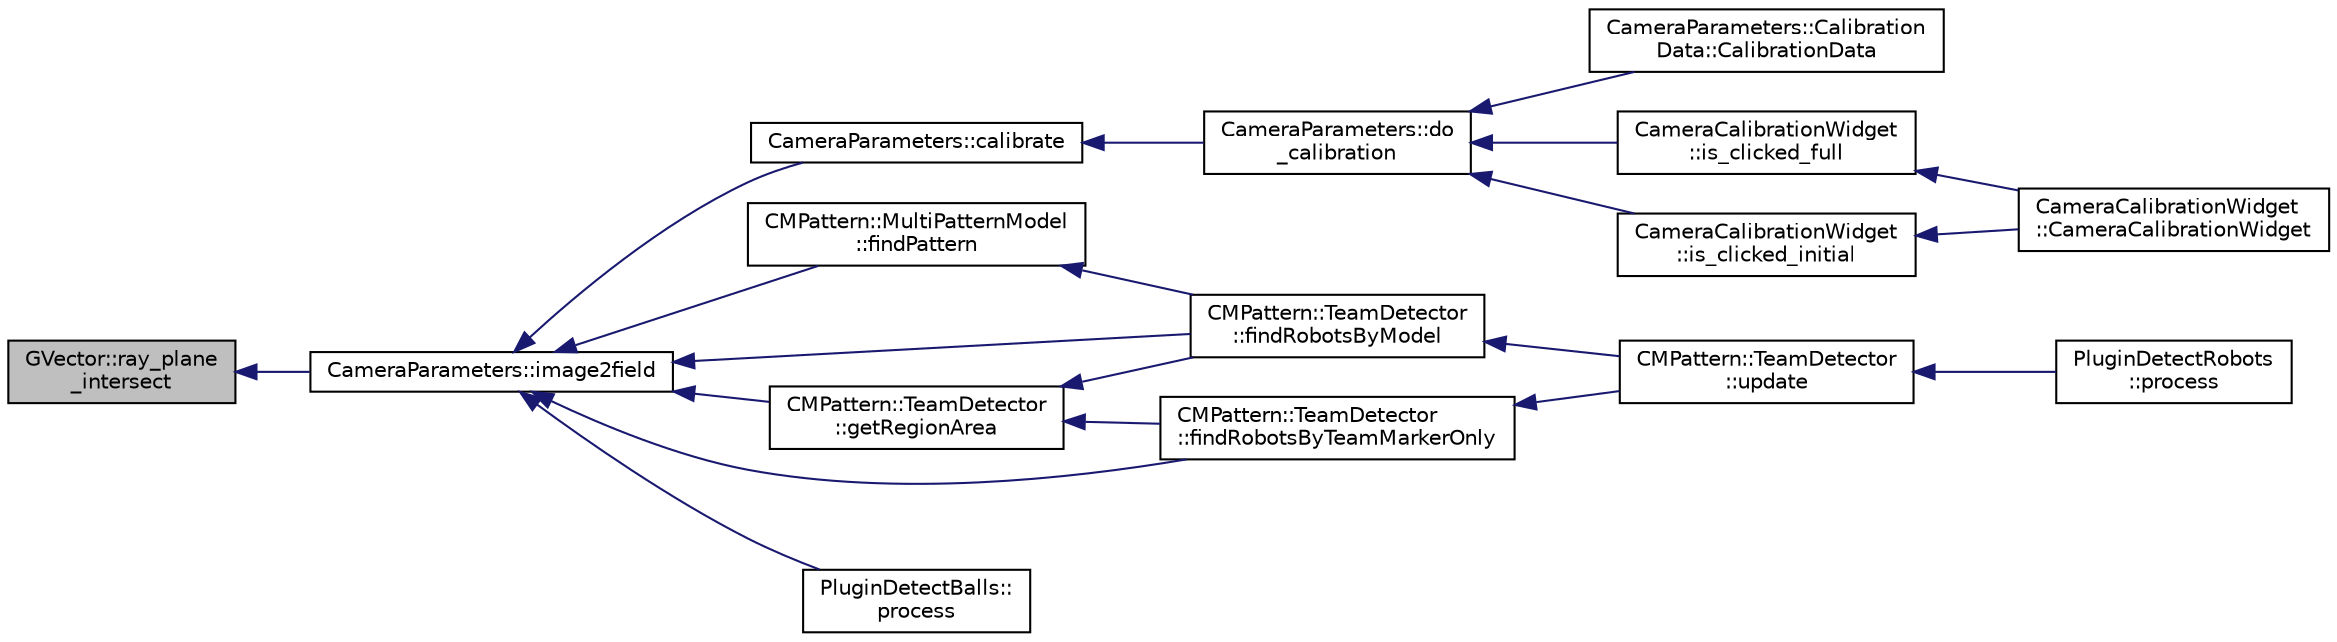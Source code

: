 digraph "GVector::ray_plane_intersect"
{
 // INTERACTIVE_SVG=YES
  edge [fontname="Helvetica",fontsize="10",labelfontname="Helvetica",labelfontsize="10"];
  node [fontname="Helvetica",fontsize="10",shape=record];
  rankdir="LR";
  Node1 [label="GVector::ray_plane\l_intersect",height=0.2,width=0.4,color="black", fillcolor="grey75", style="filled", fontcolor="black"];
  Node1 -> Node2 [dir="back",color="midnightblue",fontsize="10",style="solid",fontname="Helvetica"];
  Node2 [label="CameraParameters::image2field",height=0.2,width=0.4,color="black", fillcolor="white", style="filled",URL="$d7/df2/class_camera_parameters.html#a11bfa7943e4fc90e3c798804eb28ea14"];
  Node2 -> Node3 [dir="back",color="midnightblue",fontsize="10",style="solid",fontname="Helvetica"];
  Node3 [label="CameraParameters::calibrate",height=0.2,width=0.4,color="black", fillcolor="white", style="filled",URL="$d7/df2/class_camera_parameters.html#a28286392a58b959438648e150d1b83b9"];
  Node3 -> Node4 [dir="back",color="midnightblue",fontsize="10",style="solid",fontname="Helvetica"];
  Node4 [label="CameraParameters::do\l_calibration",height=0.2,width=0.4,color="black", fillcolor="white", style="filled",URL="$d7/df2/class_camera_parameters.html#a244bd64783acb2c4021f168321cc8e8b"];
  Node4 -> Node5 [dir="back",color="midnightblue",fontsize="10",style="solid",fontname="Helvetica"];
  Node5 [label="CameraParameters::Calibration\lData::CalibrationData",height=0.2,width=0.4,color="black", fillcolor="white", style="filled",URL="$d7/d34/class_camera_parameters_1_1_calibration_data.html#ac94036112ff17acd4a54394887f0f38a"];
  Node4 -> Node6 [dir="back",color="midnightblue",fontsize="10",style="solid",fontname="Helvetica"];
  Node6 [label="CameraCalibrationWidget\l::is_clicked_full",height=0.2,width=0.4,color="black", fillcolor="white", style="filled",URL="$dd/dc1/class_camera_calibration_widget.html#a1f276e8981eb6509d29b950f2d984f2a"];
  Node6 -> Node7 [dir="back",color="midnightblue",fontsize="10",style="solid",fontname="Helvetica"];
  Node7 [label="CameraCalibrationWidget\l::CameraCalibrationWidget",height=0.2,width=0.4,color="black", fillcolor="white", style="filled",URL="$dd/dc1/class_camera_calibration_widget.html#a2b31fac70642ae332911579bf6717a4b"];
  Node4 -> Node8 [dir="back",color="midnightblue",fontsize="10",style="solid",fontname="Helvetica"];
  Node8 [label="CameraCalibrationWidget\l::is_clicked_initial",height=0.2,width=0.4,color="black", fillcolor="white", style="filled",URL="$dd/dc1/class_camera_calibration_widget.html#a534a101bfcaf0bb2d7b3d285e34e3d06"];
  Node8 -> Node7 [dir="back",color="midnightblue",fontsize="10",style="solid",fontname="Helvetica"];
  Node2 -> Node9 [dir="back",color="midnightblue",fontsize="10",style="solid",fontname="Helvetica"];
  Node9 [label="CMPattern::MultiPatternModel\l::findPattern",height=0.2,width=0.4,color="black", fillcolor="white", style="filled",URL="$d1/d49/class_c_m_pattern_1_1_multi_pattern_model.html#a0b47859cd9d7ad16ebe9bde1000601d2"];
  Node9 -> Node10 [dir="back",color="midnightblue",fontsize="10",style="solid",fontname="Helvetica"];
  Node10 [label="CMPattern::TeamDetector\l::findRobotsByModel",height=0.2,width=0.4,color="black", fillcolor="white", style="filled",URL="$d2/dbb/class_c_m_pattern_1_1_team_detector.html#ab2d57214fd03aaf6e5e70c5a1af64e01"];
  Node10 -> Node11 [dir="back",color="midnightblue",fontsize="10",style="solid",fontname="Helvetica"];
  Node11 [label="CMPattern::TeamDetector\l::update",height=0.2,width=0.4,color="black", fillcolor="white", style="filled",URL="$d2/dbb/class_c_m_pattern_1_1_team_detector.html#a37658e3a0620aa89360f0e5ffb1b8259"];
  Node11 -> Node12 [dir="back",color="midnightblue",fontsize="10",style="solid",fontname="Helvetica"];
  Node12 [label="PluginDetectRobots\l::process",height=0.2,width=0.4,color="black", fillcolor="white", style="filled",URL="$de/d27/class_plugin_detect_robots.html#adcea998497d6d8c3de23ec75f993d3dc"];
  Node2 -> Node10 [dir="back",color="midnightblue",fontsize="10",style="solid",fontname="Helvetica"];
  Node2 -> Node13 [dir="back",color="midnightblue",fontsize="10",style="solid",fontname="Helvetica"];
  Node13 [label="CMPattern::TeamDetector\l::findRobotsByTeamMarkerOnly",height=0.2,width=0.4,color="black", fillcolor="white", style="filled",URL="$d2/dbb/class_c_m_pattern_1_1_team_detector.html#a6b7f0f921dc9bafbee97d052e0377f5e"];
  Node13 -> Node11 [dir="back",color="midnightblue",fontsize="10",style="solid",fontname="Helvetica"];
  Node2 -> Node14 [dir="back",color="midnightblue",fontsize="10",style="solid",fontname="Helvetica"];
  Node14 [label="CMPattern::TeamDetector\l::getRegionArea",height=0.2,width=0.4,color="black", fillcolor="white", style="filled",URL="$d2/dbb/class_c_m_pattern_1_1_team_detector.html#a0cd950027b8af9062aefdf1c0479f0fb"];
  Node14 -> Node10 [dir="back",color="midnightblue",fontsize="10",style="solid",fontname="Helvetica"];
  Node14 -> Node13 [dir="back",color="midnightblue",fontsize="10",style="solid",fontname="Helvetica"];
  Node2 -> Node15 [dir="back",color="midnightblue",fontsize="10",style="solid",fontname="Helvetica"];
  Node15 [label="PluginDetectBalls::\lprocess",height=0.2,width=0.4,color="black", fillcolor="white", style="filled",URL="$da/d5c/class_plugin_detect_balls.html#aedc36534989a26c68205855352f3e1d4"];
}
